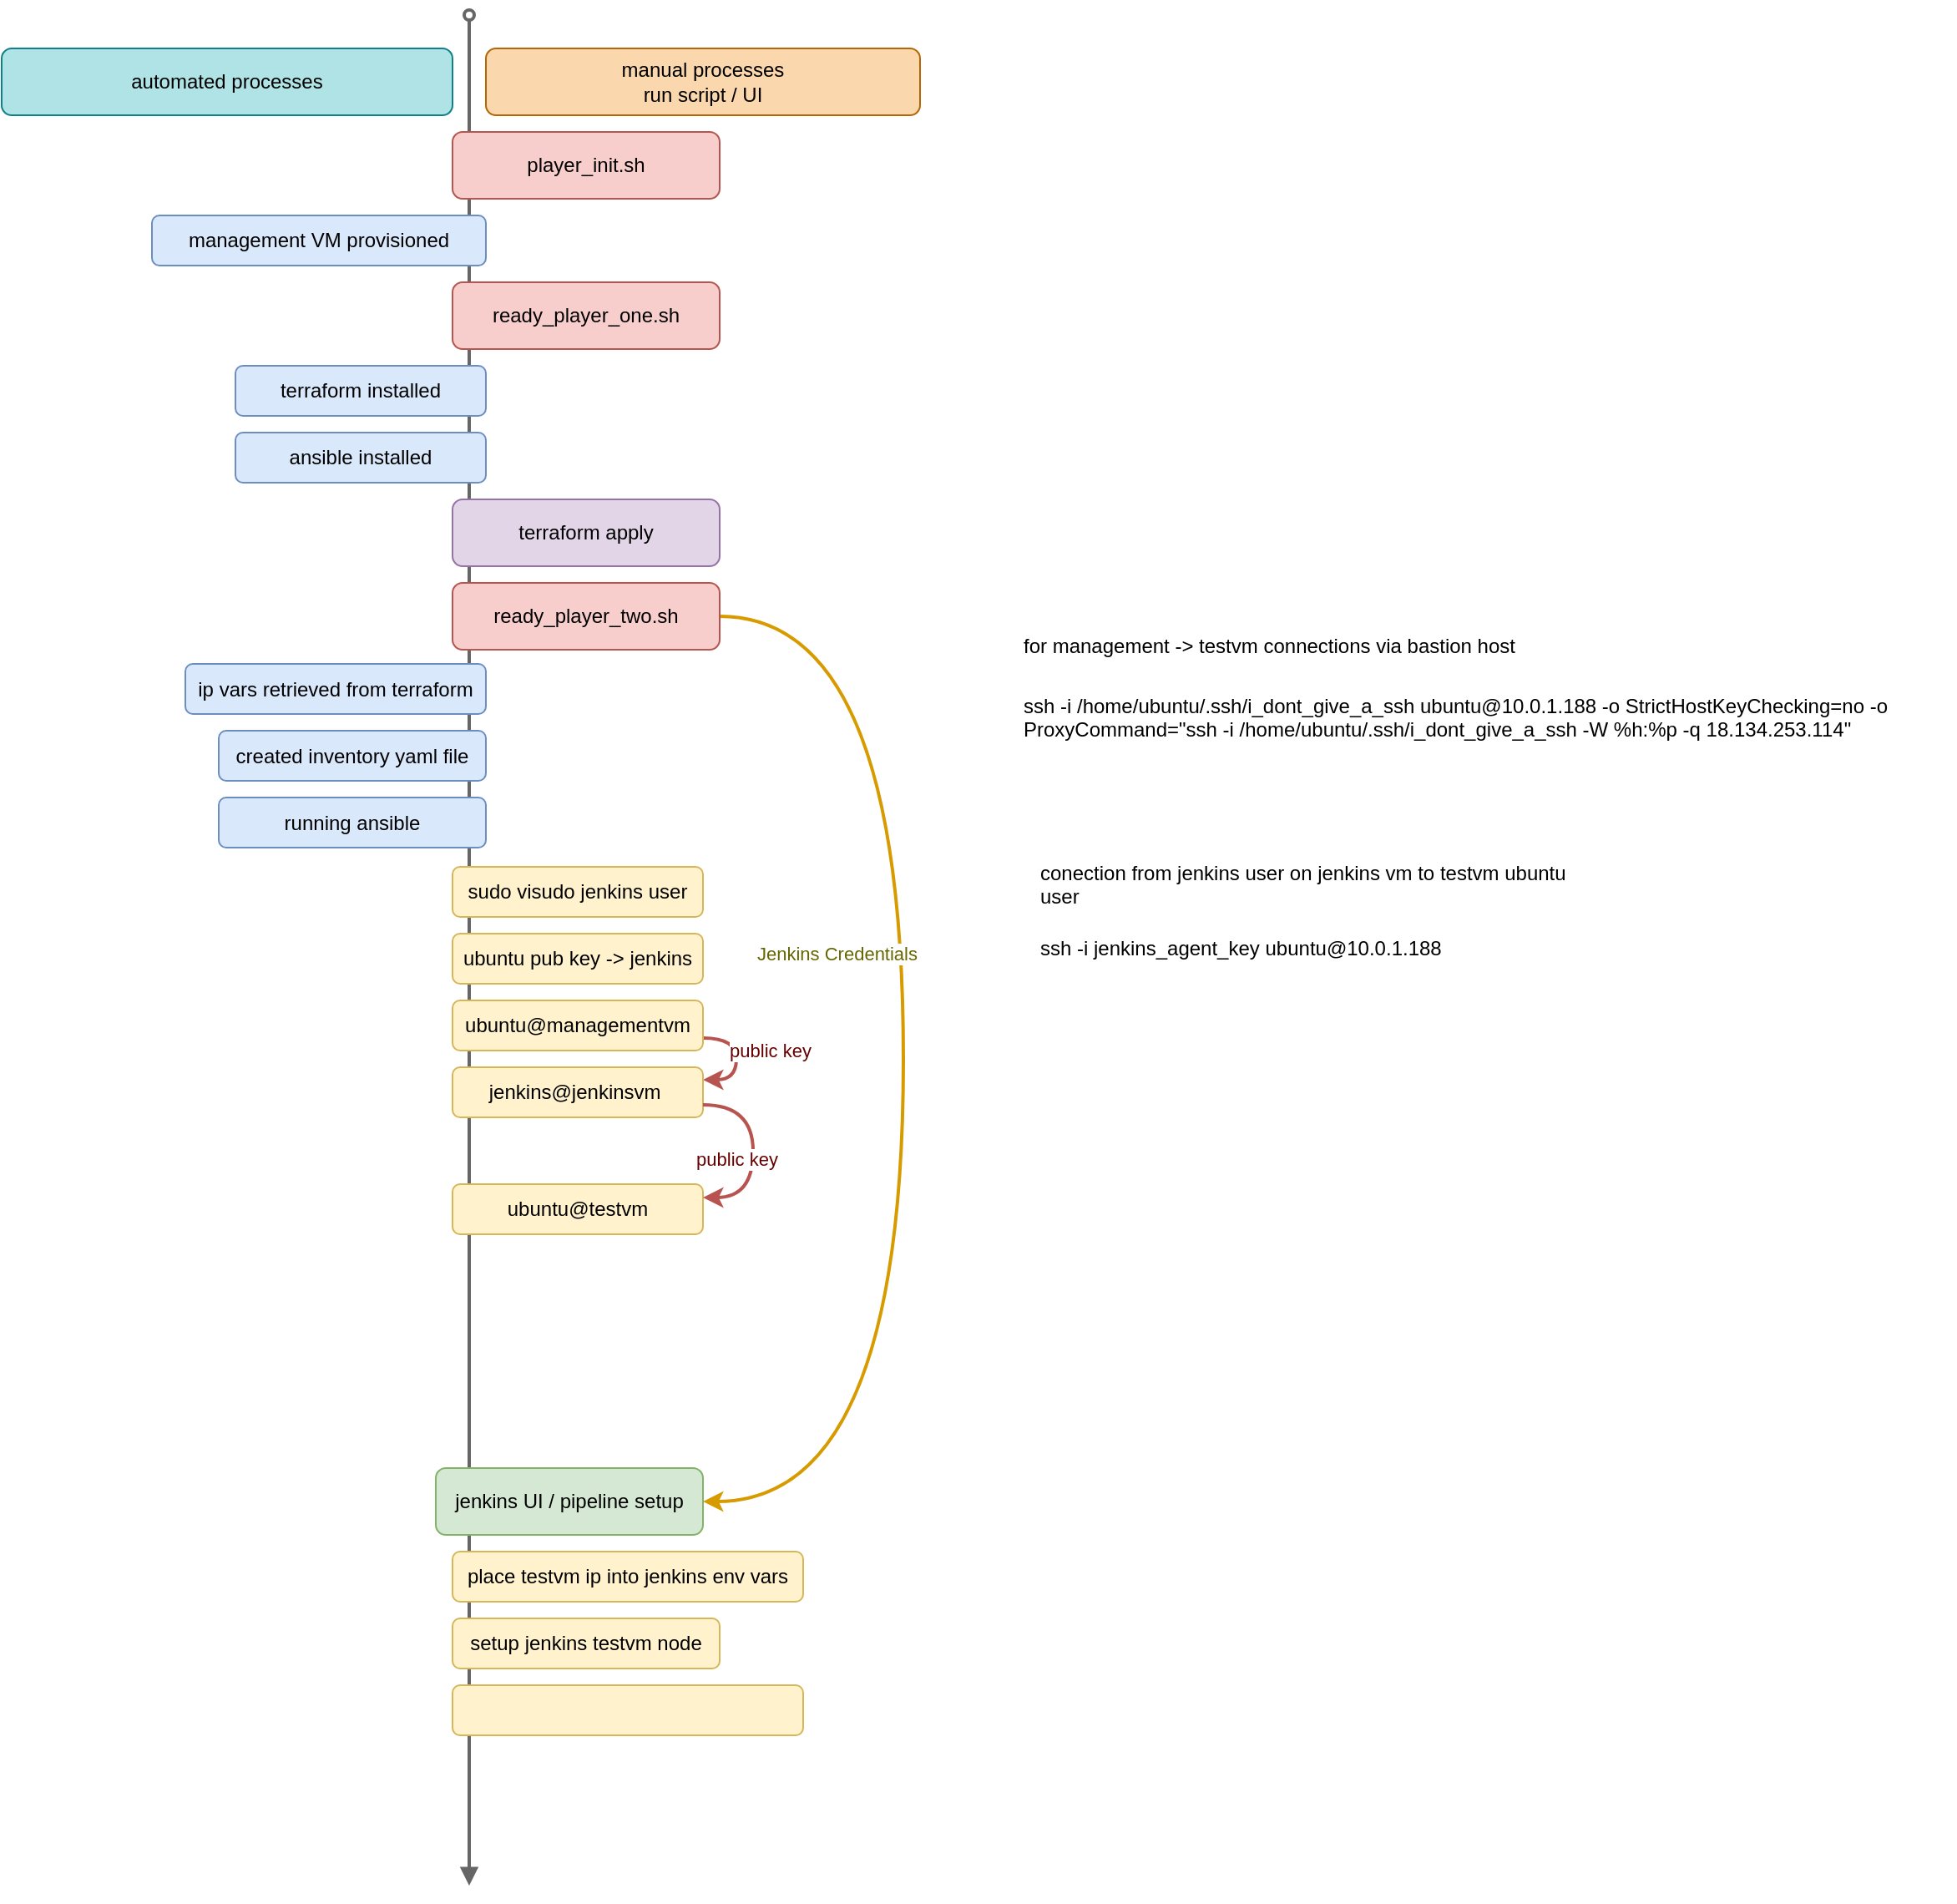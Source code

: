 <mxfile version="14.5.1" type="device"><diagram id="sBoVk0M_r0ua1bFvn3O-" name="Page-1"><mxGraphModel dx="1106" dy="972" grid="1" gridSize="10" guides="1" tooltips="1" connect="1" arrows="1" fold="1" page="1" pageScale="1" pageWidth="1169" pageHeight="827" math="0" shadow="0"><root><mxCell id="0"/><mxCell id="1" parent="0"/><mxCell id="2Fp-943jErIWETX7gsZH-19" value="" style="endArrow=oval;html=1;strokeWidth=2;fillColor=#f5f5f5;strokeColor=#666666;startArrow=block;startFill=1;endFill=0;" edge="1" parent="1"><mxGeometry width="50" height="50" relative="1" as="geometry"><mxPoint x="340" y="1130" as="sourcePoint"/><mxPoint x="340" y="10" as="targetPoint"/></mxGeometry></mxCell><mxCell id="2Fp-943jErIWETX7gsZH-2" value="player_init.sh" style="rounded=1;whiteSpace=wrap;html=1;fillColor=#f8cecc;strokeColor=#b85450;" vertex="1" parent="1"><mxGeometry x="330" y="80" width="160" height="40" as="geometry"/></mxCell><mxCell id="2Fp-943jErIWETX7gsZH-4" value="management VM provisioned" style="rounded=1;whiteSpace=wrap;html=1;fillColor=#dae8fc;strokeColor=#6c8ebf;" vertex="1" parent="1"><mxGeometry x="150" y="130" width="200" height="30" as="geometry"/></mxCell><mxCell id="2Fp-943jErIWETX7gsZH-6" value="ready_player_one.sh" style="rounded=1;whiteSpace=wrap;html=1;fillColor=#f8cecc;strokeColor=#b85450;" vertex="1" parent="1"><mxGeometry x="330" y="170" width="160" height="40" as="geometry"/></mxCell><mxCell id="2Fp-943jErIWETX7gsZH-8" value="terraform installed" style="rounded=1;whiteSpace=wrap;html=1;fillColor=#dae8fc;strokeColor=#6c8ebf;" vertex="1" parent="1"><mxGeometry x="200" y="220" width="150" height="30" as="geometry"/></mxCell><mxCell id="2Fp-943jErIWETX7gsZH-9" value="ansible installed" style="rounded=1;whiteSpace=wrap;html=1;fillColor=#dae8fc;strokeColor=#6c8ebf;" vertex="1" parent="1"><mxGeometry x="200" y="260" width="150" height="30" as="geometry"/></mxCell><mxCell id="2Fp-943jErIWETX7gsZH-29" style="edgeStyle=orthogonalEdgeStyle;curved=1;rounded=0;orthogonalLoop=1;jettySize=auto;html=1;exitX=1;exitY=0.5;exitDx=0;exitDy=0;entryX=1;entryY=0.5;entryDx=0;entryDy=0;startArrow=none;startFill=0;endArrow=classic;endFill=1;strokeWidth=2;fillColor=#ffe6cc;strokeColor=#d79b00;" edge="1" parent="1" source="2Fp-943jErIWETX7gsZH-10" target="2Fp-943jErIWETX7gsZH-15"><mxGeometry relative="1" as="geometry"><Array as="points"><mxPoint x="600" y="370"/><mxPoint x="600" y="900"/></Array></mxGeometry></mxCell><mxCell id="2Fp-943jErIWETX7gsZH-30" value="&lt;font color=&quot;#666600&quot;&gt;Jenkins Credentials&lt;/font&gt;" style="edgeLabel;html=1;align=center;verticalAlign=middle;resizable=0;points=[];" vertex="1" connectable="0" parent="2Fp-943jErIWETX7gsZH-29"><mxGeometry x="-0.043" y="-4" relative="1" as="geometry"><mxPoint x="-36" y="-52" as="offset"/></mxGeometry></mxCell><mxCell id="2Fp-943jErIWETX7gsZH-10" value="ready_player_two.sh" style="rounded=1;whiteSpace=wrap;html=1;fillColor=#f8cecc;strokeColor=#b85450;" vertex="1" parent="1"><mxGeometry x="330" y="350" width="160" height="40" as="geometry"/></mxCell><mxCell id="2Fp-943jErIWETX7gsZH-12" value="ip vars retrieved from terraform" style="rounded=1;whiteSpace=wrap;html=1;fillColor=#dae8fc;strokeColor=#6c8ebf;" vertex="1" parent="1"><mxGeometry x="170" y="398.5" width="180" height="30" as="geometry"/></mxCell><mxCell id="2Fp-943jErIWETX7gsZH-13" value="created inventory yaml file" style="rounded=1;whiteSpace=wrap;html=1;fillColor=#dae8fc;strokeColor=#6c8ebf;" vertex="1" parent="1"><mxGeometry x="190" y="438.5" width="160" height="30" as="geometry"/></mxCell><mxCell id="2Fp-943jErIWETX7gsZH-14" value="running ansible" style="rounded=1;whiteSpace=wrap;html=1;fillColor=#dae8fc;strokeColor=#6c8ebf;" vertex="1" parent="1"><mxGeometry x="190" y="478.5" width="160" height="30" as="geometry"/></mxCell><mxCell id="2Fp-943jErIWETX7gsZH-15" value="jenkins UI / pipeline setup" style="rounded=1;whiteSpace=wrap;html=1;fillColor=#d5e8d4;strokeColor=#82b366;" vertex="1" parent="1"><mxGeometry x="320" y="880" width="160" height="40" as="geometry"/></mxCell><mxCell id="2Fp-943jErIWETX7gsZH-17" value="automated processes" style="rounded=1;whiteSpace=wrap;html=1;fillColor=#b0e3e6;strokeColor=#0e8088;" vertex="1" parent="1"><mxGeometry x="60" y="30" width="270" height="40" as="geometry"/></mxCell><mxCell id="2Fp-943jErIWETX7gsZH-18" value="manual processes&lt;br&gt;run script / UI" style="rounded=1;whiteSpace=wrap;html=1;fillColor=#fad7ac;strokeColor=#b46504;" vertex="1" parent="1"><mxGeometry x="350" y="30" width="260" height="40" as="geometry"/></mxCell><mxCell id="2Fp-943jErIWETX7gsZH-20" value="terraform apply" style="rounded=1;whiteSpace=wrap;html=1;fillColor=#e1d5e7;strokeColor=#9673a6;" vertex="1" parent="1"><mxGeometry x="330" y="300" width="160" height="40" as="geometry"/></mxCell><mxCell id="2Fp-943jErIWETX7gsZH-27" value="sudo visudo jenkins user" style="rounded=1;whiteSpace=wrap;html=1;fillColor=#fff2cc;strokeColor=#d6b656;" vertex="1" parent="1"><mxGeometry x="330" y="520" width="150" height="30" as="geometry"/></mxCell><mxCell id="2Fp-943jErIWETX7gsZH-31" value="place testvm ip into jenkins env vars" style="rounded=1;whiteSpace=wrap;html=1;fillColor=#fff2cc;strokeColor=#d6b656;" vertex="1" parent="1"><mxGeometry x="330" y="930" width="210" height="30" as="geometry"/></mxCell><mxCell id="2Fp-943jErIWETX7gsZH-32" value="ubuntu pub key -&amp;gt; jenkins" style="rounded=1;whiteSpace=wrap;html=1;fillColor=#fff2cc;strokeColor=#d6b656;" vertex="1" parent="1"><mxGeometry x="330" y="560" width="150" height="30" as="geometry"/></mxCell><mxCell id="2Fp-943jErIWETX7gsZH-36" value="&lt;font color=&quot;#660000&quot;&gt;public key&lt;/font&gt;" style="edgeStyle=orthogonalEdgeStyle;curved=1;rounded=0;orthogonalLoop=1;jettySize=auto;html=1;exitX=1;exitY=0.75;exitDx=0;exitDy=0;entryX=1;entryY=0.25;entryDx=0;entryDy=0;startArrow=none;startFill=0;endArrow=classic;endFill=1;strokeWidth=2;fillColor=#f8cecc;strokeColor=#b85450;" edge="1" parent="1" source="2Fp-943jErIWETX7gsZH-33" target="2Fp-943jErIWETX7gsZH-35"><mxGeometry x="-0.154" y="20" relative="1" as="geometry"><Array as="points"><mxPoint x="500" y="623"/><mxPoint x="500" y="648"/></Array><mxPoint as="offset"/></mxGeometry></mxCell><mxCell id="2Fp-943jErIWETX7gsZH-33" value="ubuntu@managementvm" style="rounded=1;whiteSpace=wrap;html=1;fillColor=#fff2cc;strokeColor=#d6b656;" vertex="1" parent="1"><mxGeometry x="330" y="600" width="150" height="30" as="geometry"/></mxCell><mxCell id="2Fp-943jErIWETX7gsZH-35" value="jenkins@jenkinsvm&amp;nbsp;" style="rounded=1;whiteSpace=wrap;html=1;fillColor=#fff2cc;strokeColor=#d6b656;" vertex="1" parent="1"><mxGeometry x="330" y="640" width="150" height="30" as="geometry"/></mxCell><mxCell id="2Fp-943jErIWETX7gsZH-37" value="ubuntu@testvm" style="rounded=1;whiteSpace=wrap;html=1;fillColor=#fff2cc;strokeColor=#d6b656;" vertex="1" parent="1"><mxGeometry x="330" y="710" width="150" height="30" as="geometry"/></mxCell><mxCell id="2Fp-943jErIWETX7gsZH-39" value="&lt;font color=&quot;#660000&quot;&gt;public key&lt;/font&gt;" style="edgeStyle=orthogonalEdgeStyle;curved=1;rounded=0;orthogonalLoop=1;jettySize=auto;html=1;exitX=1;exitY=0.75;exitDx=0;exitDy=0;entryX=1;entryY=0.25;entryDx=0;entryDy=0;startArrow=none;startFill=0;endArrow=classic;endFill=1;strokeWidth=2;fillColor=#f8cecc;strokeColor=#b85450;" edge="1" parent="1" source="2Fp-943jErIWETX7gsZH-35" target="2Fp-943jErIWETX7gsZH-37"><mxGeometry x="0.072" y="-10" relative="1" as="geometry"><mxPoint x="490" y="617.5" as="sourcePoint"/><mxPoint x="490" y="735" as="targetPoint"/><Array as="points"><mxPoint x="510" y="663"/><mxPoint x="510" y="718"/><mxPoint x="480" y="718"/></Array><mxPoint as="offset"/></mxGeometry></mxCell><mxCell id="2Fp-943jErIWETX7gsZH-40" value="ssh -i /home/ubuntu/.ssh/i_dont_give_a_ssh ubuntu@10.0.1.188 -o StrictHostKeyChecking=no -o ProxyCommand=&quot;ssh -i /home/ubuntu/.ssh/i_dont_give_a_ssh -W %h:%p -q 18.134.253.114&quot;" style="text;whiteSpace=wrap;html=1;" vertex="1" parent="1"><mxGeometry x="670" y="410" width="550" height="40" as="geometry"/></mxCell><mxCell id="2Fp-943jErIWETX7gsZH-41" value="for management -&amp;gt; testvm connections via bastion host" style="text;whiteSpace=wrap;html=1;" vertex="1" parent="1"><mxGeometry x="670" y="374" width="330" height="40" as="geometry"/></mxCell><mxCell id="2Fp-943jErIWETX7gsZH-42" value="ssh -i jenkins_agent_key ubuntu@10.0.1.188" style="text;whiteSpace=wrap;html=1;" vertex="1" parent="1"><mxGeometry x="680" y="555" width="550" height="40" as="geometry"/></mxCell><mxCell id="2Fp-943jErIWETX7gsZH-43" value="conection from jenkins user on jenkins vm to testvm ubuntu user" style="text;whiteSpace=wrap;html=1;" vertex="1" parent="1"><mxGeometry x="680" y="510" width="330" height="40" as="geometry"/></mxCell><mxCell id="2Fp-943jErIWETX7gsZH-44" value="setup jenkins testvm node" style="rounded=1;whiteSpace=wrap;html=1;fillColor=#fff2cc;strokeColor=#d6b656;" vertex="1" parent="1"><mxGeometry x="330" y="970" width="160" height="30" as="geometry"/></mxCell><mxCell id="2Fp-943jErIWETX7gsZH-46" value="" style="rounded=1;whiteSpace=wrap;html=1;fillColor=#fff2cc;strokeColor=#d6b656;" vertex="1" parent="1"><mxGeometry x="330" y="1010" width="210" height="30" as="geometry"/></mxCell></root></mxGraphModel></diagram></mxfile>